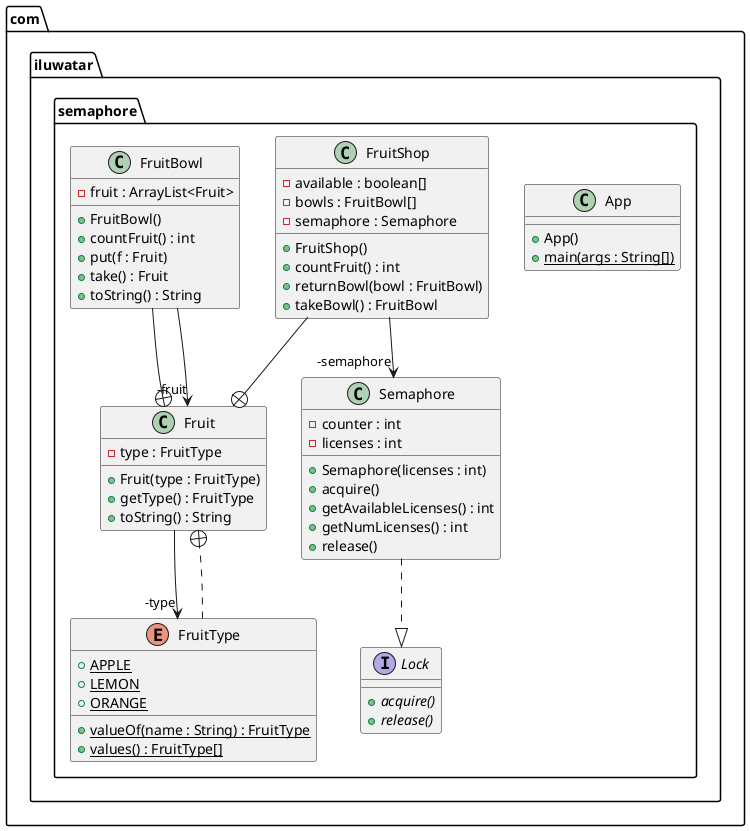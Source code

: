 @startuml
package com.iluwatar.semaphore {
  class Fruit {
    - type : FruitType
    + Fruit(type : FruitType)
    + getType() : FruitType
    + toString() : String
  }
  class App {
    + App()
    + main(args : String[]) {static}
  }
  class Semaphore {
    - counter : int
    - licenses : int
    + Semaphore(licenses : int)
    + acquire()
    + getAvailableLicenses() : int
    + getNumLicenses() : int
    + release()
  }
  class FruitShop {
    - available : boolean[]
    - bowls : FruitBowl[]
    - semaphore : Semaphore
    + FruitShop()
    + countFruit() : int
    + returnBowl(bowl : FruitBowl)
    + takeBowl() : FruitBowl
  }
  interface Lock {
    + acquire() {abstract}
    + release() {abstract}
  }
  class FruitBowl {
    - fruit : ArrayList<Fruit>
    + FruitBowl()
    + countFruit() : int
    + put(f : Fruit)
    + take() : Fruit
    + toString() : String
  }
  enum FruitType {
    + APPLE {static}
    + LEMON {static}
    + ORANGE {static}
    + valueOf(name : String) : FruitType {static}
    + values() : FruitType[] {static}
  }
}
FruitShop --+ Fruit
Fruit -->  "-type" FruitType
FruitType ..+ Fruit
FruitBowl --+ Fruit
FruitBowl -->  "-fruit" Fruit
FruitShop -->  "-semaphore" Semaphore
Semaphore ..|> Lock 
@enduml